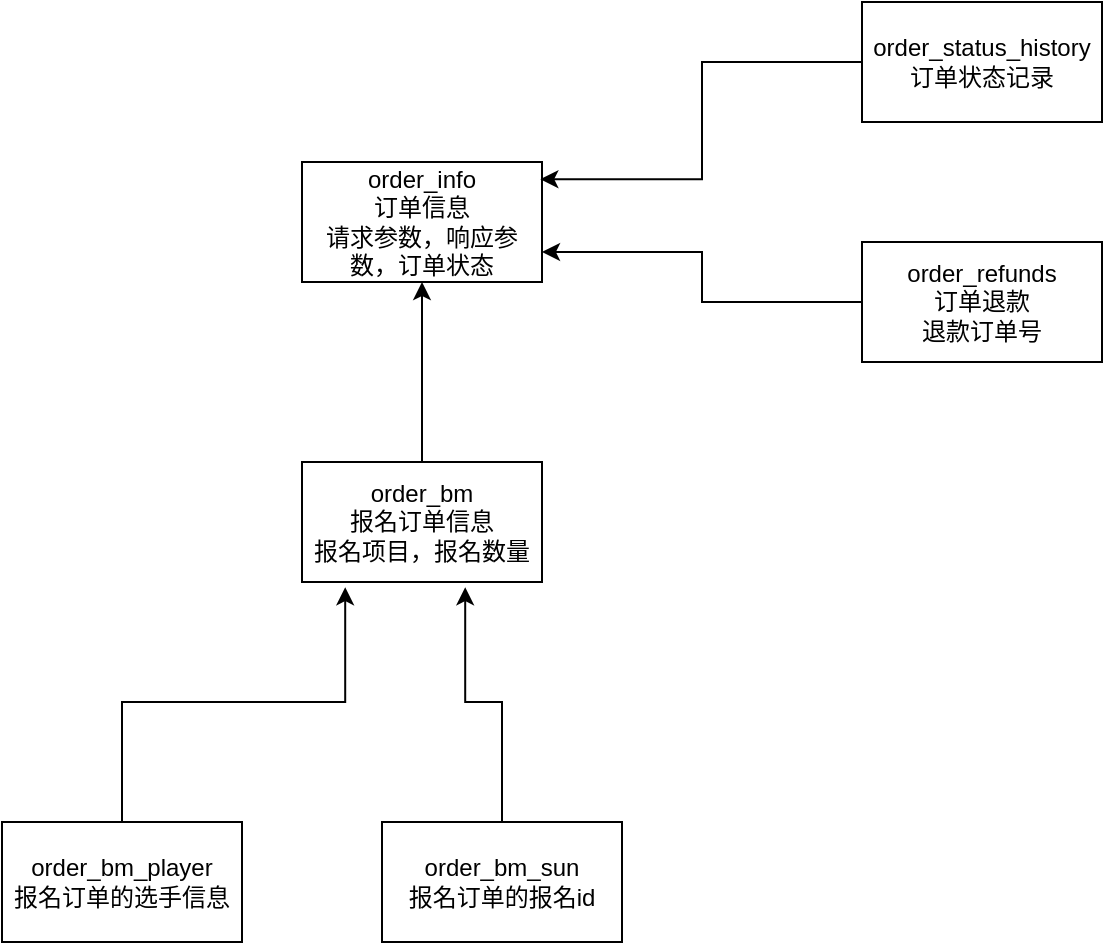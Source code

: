 <mxfile version="24.7.12">
  <diagram name="Page-1" id="e7e014a7-5840-1c2e-5031-d8a46d1fe8dd">
    <mxGraphModel dx="1290" dy="557" grid="1" gridSize="10" guides="1" tooltips="1" connect="1" arrows="1" fold="1" page="1" pageScale="1" pageWidth="1169" pageHeight="826" background="none" math="0" shadow="0">
      <root>
        <mxCell id="0" />
        <mxCell id="1" parent="0" />
        <mxCell id="B49VRW1zQODccWnAjuR_-41" value="&lt;div&gt;order_info&lt;/div&gt;&lt;div&gt;订单信息&lt;/div&gt;&lt;div&gt;请求参数，响应参数，订单状态&lt;/div&gt;" style="rounded=0;whiteSpace=wrap;html=1;" vertex="1" parent="1">
          <mxGeometry x="450" y="330" width="120" height="60" as="geometry" />
        </mxCell>
        <mxCell id="B49VRW1zQODccWnAjuR_-44" style="edgeStyle=orthogonalEdgeStyle;rounded=0;orthogonalLoop=1;jettySize=auto;html=1;exitX=0.5;exitY=0;exitDx=0;exitDy=0;entryX=0.5;entryY=1;entryDx=0;entryDy=0;" edge="1" parent="1" source="B49VRW1zQODccWnAjuR_-43" target="B49VRW1zQODccWnAjuR_-41">
          <mxGeometry relative="1" as="geometry" />
        </mxCell>
        <mxCell id="B49VRW1zQODccWnAjuR_-43" value="&lt;div&gt;order_bm&lt;/div&gt;报名订单信息&lt;div&gt;报名项目，报名数量&lt;/div&gt;" style="rounded=0;whiteSpace=wrap;html=1;" vertex="1" parent="1">
          <mxGeometry x="450" y="480" width="120" height="60" as="geometry" />
        </mxCell>
        <mxCell id="B49VRW1zQODccWnAjuR_-46" style="edgeStyle=orthogonalEdgeStyle;rounded=0;orthogonalLoop=1;jettySize=auto;html=1;exitX=0.5;exitY=0;exitDx=0;exitDy=0;entryX=0.18;entryY=1.043;entryDx=0;entryDy=0;entryPerimeter=0;" edge="1" parent="1" source="B49VRW1zQODccWnAjuR_-45" target="B49VRW1zQODccWnAjuR_-43">
          <mxGeometry relative="1" as="geometry" />
        </mxCell>
        <mxCell id="B49VRW1zQODccWnAjuR_-45" value="order_bm_player&lt;div&gt;报名订单的选手信息&lt;/div&gt;" style="rounded=0;whiteSpace=wrap;html=1;" vertex="1" parent="1">
          <mxGeometry x="300" y="660" width="120" height="60" as="geometry" />
        </mxCell>
        <mxCell id="B49VRW1zQODccWnAjuR_-47" value="order_status_history&lt;div&gt;订单状态记录&lt;/div&gt;" style="rounded=0;whiteSpace=wrap;html=1;" vertex="1" parent="1">
          <mxGeometry x="730" y="250" width="120" height="60" as="geometry" />
        </mxCell>
        <mxCell id="B49VRW1zQODccWnAjuR_-48" style="edgeStyle=orthogonalEdgeStyle;rounded=0;orthogonalLoop=1;jettySize=auto;html=1;exitX=0;exitY=0.5;exitDx=0;exitDy=0;entryX=0.993;entryY=0.143;entryDx=0;entryDy=0;entryPerimeter=0;" edge="1" parent="1" source="B49VRW1zQODccWnAjuR_-47" target="B49VRW1zQODccWnAjuR_-41">
          <mxGeometry relative="1" as="geometry" />
        </mxCell>
        <mxCell id="B49VRW1zQODccWnAjuR_-49" value="order_bm_sun&lt;div&gt;报名订单的报名id&lt;/div&gt;" style="rounded=0;whiteSpace=wrap;html=1;" vertex="1" parent="1">
          <mxGeometry x="490" y="660" width="120" height="60" as="geometry" />
        </mxCell>
        <mxCell id="B49VRW1zQODccWnAjuR_-50" style="edgeStyle=orthogonalEdgeStyle;rounded=0;orthogonalLoop=1;jettySize=auto;html=1;exitX=0.5;exitY=0;exitDx=0;exitDy=0;entryX=0.68;entryY=1.043;entryDx=0;entryDy=0;entryPerimeter=0;" edge="1" parent="1" source="B49VRW1zQODccWnAjuR_-49" target="B49VRW1zQODccWnAjuR_-43">
          <mxGeometry relative="1" as="geometry" />
        </mxCell>
        <mxCell id="B49VRW1zQODccWnAjuR_-52" style="edgeStyle=orthogonalEdgeStyle;rounded=0;orthogonalLoop=1;jettySize=auto;html=1;exitX=0;exitY=0.5;exitDx=0;exitDy=0;entryX=1;entryY=0.75;entryDx=0;entryDy=0;" edge="1" parent="1" source="B49VRW1zQODccWnAjuR_-51" target="B49VRW1zQODccWnAjuR_-41">
          <mxGeometry relative="1" as="geometry" />
        </mxCell>
        <mxCell id="B49VRW1zQODccWnAjuR_-51" value="order_refunds&lt;div&gt;订单退款&lt;/div&gt;&lt;div&gt;退款订单号&lt;/div&gt;" style="rounded=0;whiteSpace=wrap;html=1;" vertex="1" parent="1">
          <mxGeometry x="730" y="370" width="120" height="60" as="geometry" />
        </mxCell>
      </root>
    </mxGraphModel>
  </diagram>
</mxfile>
